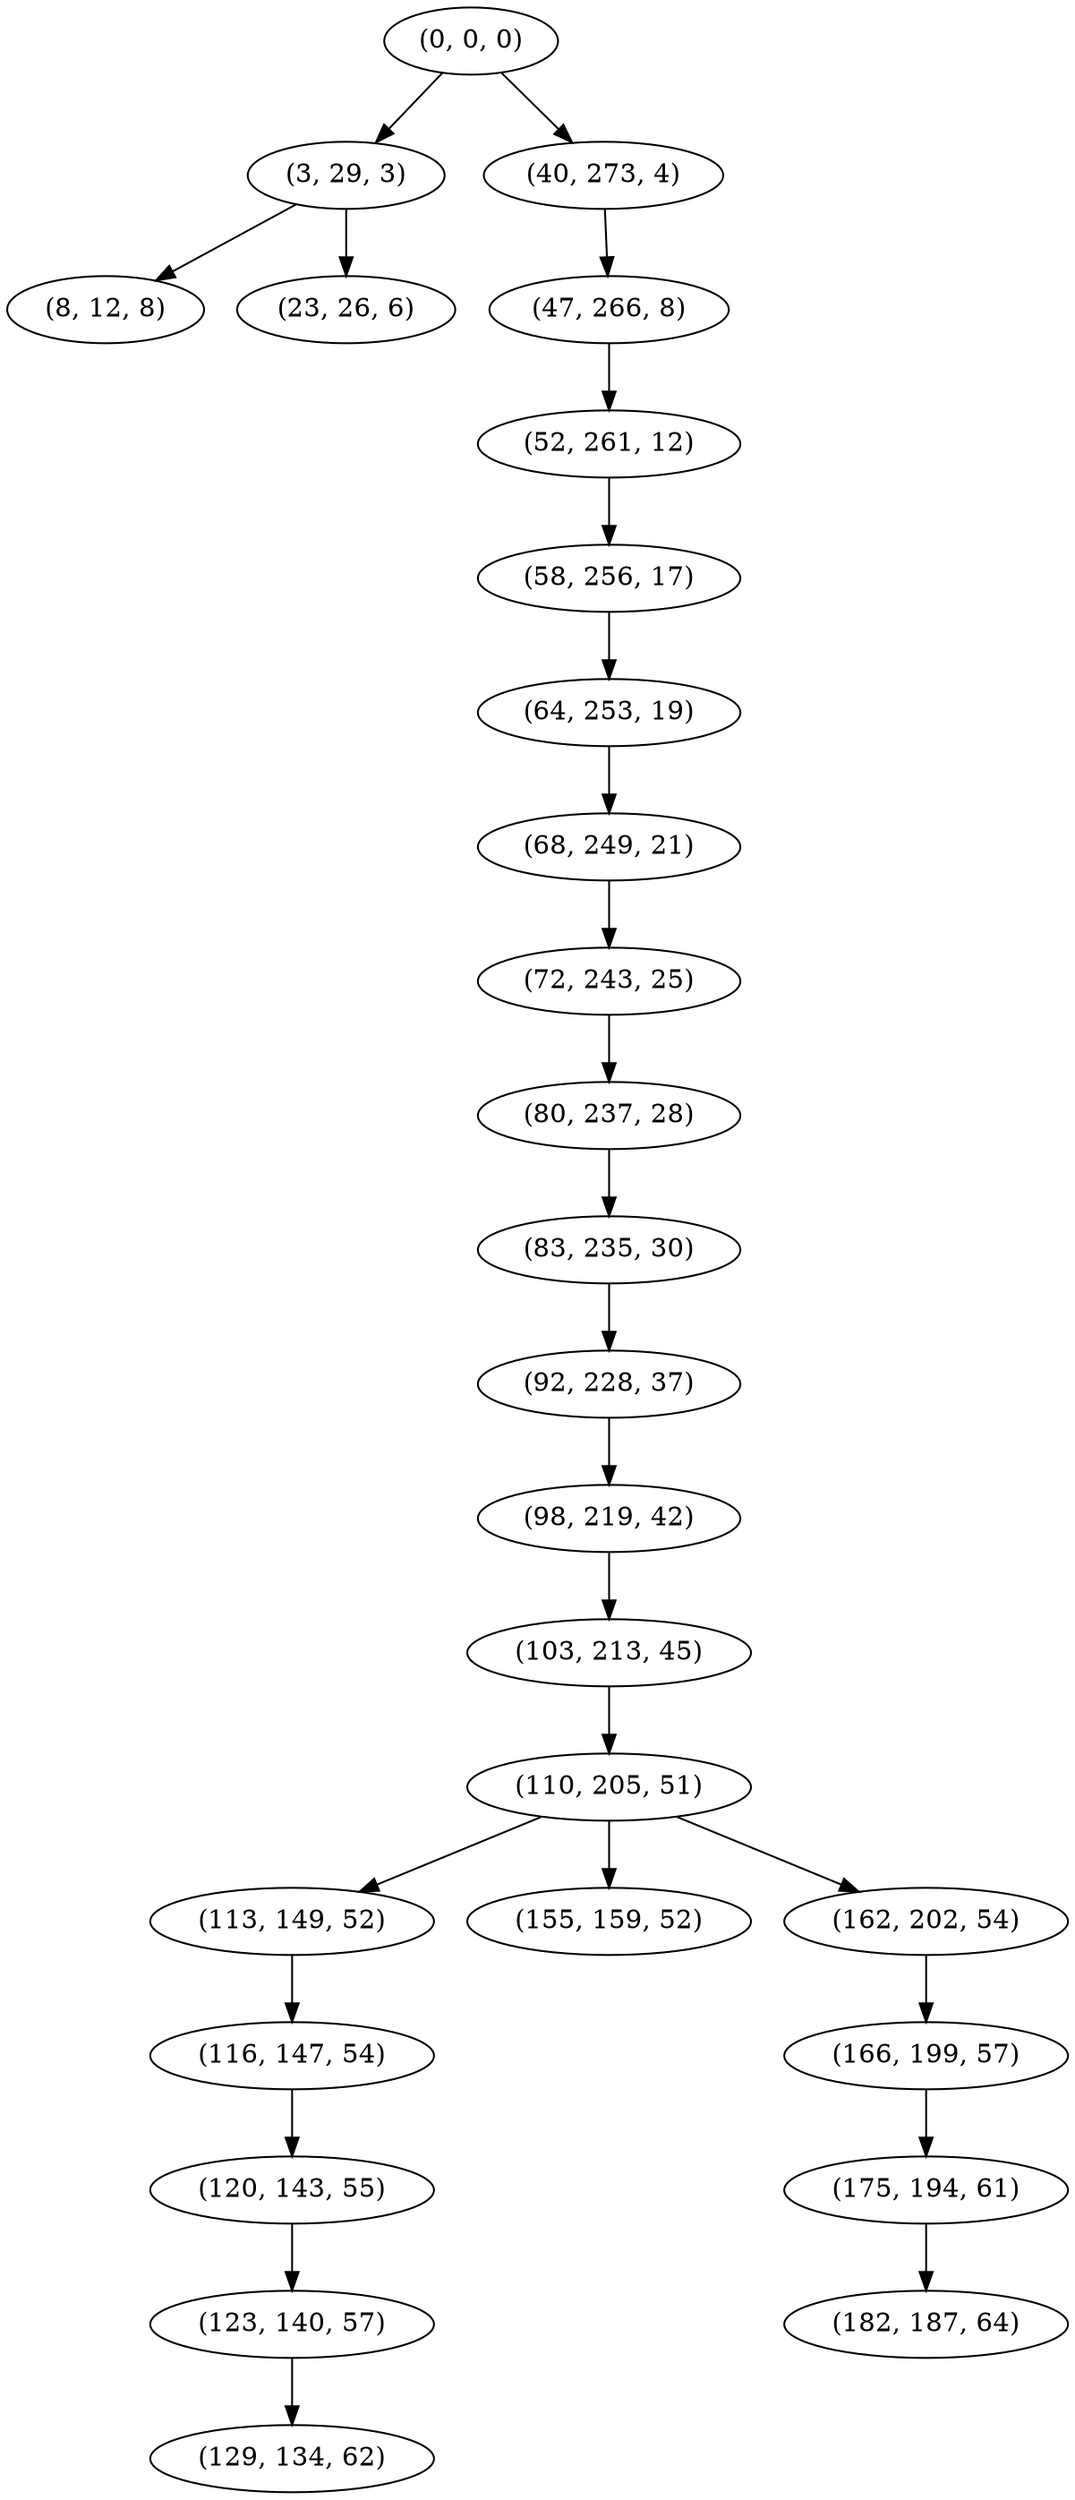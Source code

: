 digraph tree {
    "(0, 0, 0)";
    "(3, 29, 3)";
    "(8, 12, 8)";
    "(23, 26, 6)";
    "(40, 273, 4)";
    "(47, 266, 8)";
    "(52, 261, 12)";
    "(58, 256, 17)";
    "(64, 253, 19)";
    "(68, 249, 21)";
    "(72, 243, 25)";
    "(80, 237, 28)";
    "(83, 235, 30)";
    "(92, 228, 37)";
    "(98, 219, 42)";
    "(103, 213, 45)";
    "(110, 205, 51)";
    "(113, 149, 52)";
    "(116, 147, 54)";
    "(120, 143, 55)";
    "(123, 140, 57)";
    "(129, 134, 62)";
    "(155, 159, 52)";
    "(162, 202, 54)";
    "(166, 199, 57)";
    "(175, 194, 61)";
    "(182, 187, 64)";
    "(0, 0, 0)" -> "(3, 29, 3)";
    "(0, 0, 0)" -> "(40, 273, 4)";
    "(3, 29, 3)" -> "(8, 12, 8)";
    "(3, 29, 3)" -> "(23, 26, 6)";
    "(40, 273, 4)" -> "(47, 266, 8)";
    "(47, 266, 8)" -> "(52, 261, 12)";
    "(52, 261, 12)" -> "(58, 256, 17)";
    "(58, 256, 17)" -> "(64, 253, 19)";
    "(64, 253, 19)" -> "(68, 249, 21)";
    "(68, 249, 21)" -> "(72, 243, 25)";
    "(72, 243, 25)" -> "(80, 237, 28)";
    "(80, 237, 28)" -> "(83, 235, 30)";
    "(83, 235, 30)" -> "(92, 228, 37)";
    "(92, 228, 37)" -> "(98, 219, 42)";
    "(98, 219, 42)" -> "(103, 213, 45)";
    "(103, 213, 45)" -> "(110, 205, 51)";
    "(110, 205, 51)" -> "(113, 149, 52)";
    "(110, 205, 51)" -> "(155, 159, 52)";
    "(110, 205, 51)" -> "(162, 202, 54)";
    "(113, 149, 52)" -> "(116, 147, 54)";
    "(116, 147, 54)" -> "(120, 143, 55)";
    "(120, 143, 55)" -> "(123, 140, 57)";
    "(123, 140, 57)" -> "(129, 134, 62)";
    "(162, 202, 54)" -> "(166, 199, 57)";
    "(166, 199, 57)" -> "(175, 194, 61)";
    "(175, 194, 61)" -> "(182, 187, 64)";
}
